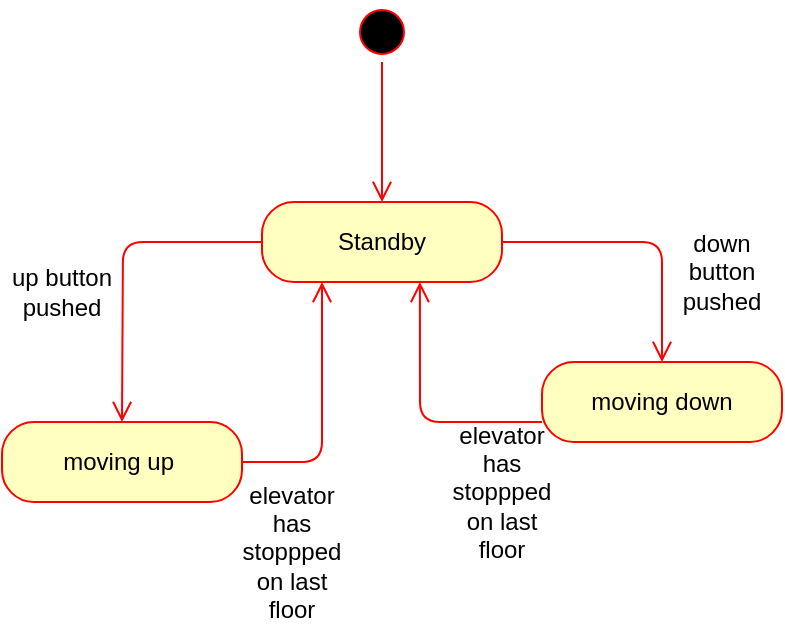 <mxfile>
    <diagram id="KLv-YrjOtTI-CFP10fM5" name="Page-1">
        <mxGraphModel dx="832" dy="518" grid="1" gridSize="10" guides="1" tooltips="1" connect="1" arrows="1" fold="1" page="1" pageScale="1" pageWidth="850" pageHeight="1100" math="0" shadow="0">
            <root>
                <mxCell id="0"/>
                <mxCell id="1" parent="0"/>
                <mxCell id="2" value="" style="ellipse;html=1;shape=startState;fillColor=#000000;strokeColor=#ff0000;" vertex="1" parent="1">
                    <mxGeometry x="255" y="20" width="30" height="30" as="geometry"/>
                </mxCell>
                <mxCell id="3" value="" style="edgeStyle=orthogonalEdgeStyle;html=1;verticalAlign=bottom;endArrow=open;endSize=8;strokeColor=#ff0000;entryX=0.5;entryY=0;entryDx=0;entryDy=0;" edge="1" source="2" parent="1" target="6">
                    <mxGeometry relative="1" as="geometry">
                        <mxPoint x="115" y="220" as="targetPoint"/>
                    </mxGeometry>
                </mxCell>
                <mxCell id="6" value="Standby" style="rounded=1;whiteSpace=wrap;html=1;arcSize=40;fontColor=#000000;fillColor=#ffffc0;strokeColor=#ff0000;" vertex="1" parent="1">
                    <mxGeometry x="210" y="120" width="120" height="40" as="geometry"/>
                </mxCell>
                <mxCell id="7" value="" style="edgeStyle=orthogonalEdgeStyle;html=1;verticalAlign=bottom;endArrow=open;endSize=8;strokeColor=#ff0000;" edge="1" source="6" parent="1" target="11">
                    <mxGeometry relative="1" as="geometry">
                        <mxPoint x="270" y="220" as="targetPoint"/>
                    </mxGeometry>
                </mxCell>
                <mxCell id="9" value="moving up&amp;nbsp;" style="rounded=1;whiteSpace=wrap;html=1;arcSize=40;fontColor=#000000;fillColor=#ffffc0;strokeColor=#ff0000;" vertex="1" parent="1">
                    <mxGeometry x="80" y="230" width="120" height="40" as="geometry"/>
                </mxCell>
                <mxCell id="10" value="" style="edgeStyle=orthogonalEdgeStyle;html=1;verticalAlign=bottom;endArrow=open;endSize=8;strokeColor=#ff0000;entryX=0.25;entryY=1;entryDx=0;entryDy=0;" edge="1" source="9" parent="1" target="6">
                    <mxGeometry relative="1" as="geometry">
                        <mxPoint x="230" y="390" as="targetPoint"/>
                    </mxGeometry>
                </mxCell>
                <mxCell id="11" value="moving down" style="rounded=1;whiteSpace=wrap;html=1;arcSize=40;fontColor=#000000;fillColor=#ffffc0;strokeColor=#ff0000;" vertex="1" parent="1">
                    <mxGeometry x="350" y="200" width="120" height="40" as="geometry"/>
                </mxCell>
                <mxCell id="12" value="" style="edgeStyle=orthogonalEdgeStyle;html=1;verticalAlign=bottom;endArrow=open;endSize=8;strokeColor=#ff0000;exitX=0;exitY=0.5;exitDx=0;exitDy=0;" edge="1" parent="1" source="6">
                    <mxGeometry relative="1" as="geometry">
                        <mxPoint x="140" y="230" as="targetPoint"/>
                        <mxPoint x="110" y="90" as="sourcePoint"/>
                    </mxGeometry>
                </mxCell>
                <mxCell id="13" value="" style="edgeStyle=orthogonalEdgeStyle;html=1;verticalAlign=bottom;endArrow=open;endSize=8;strokeColor=#ff0000;entryX=0.658;entryY=1;entryDx=0;entryDy=0;entryPerimeter=0;exitX=0;exitY=0.75;exitDx=0;exitDy=0;" edge="1" parent="1" source="11" target="6">
                    <mxGeometry relative="1" as="geometry">
                        <mxPoint x="410" y="280" as="targetPoint"/>
                        <mxPoint x="370" y="370" as="sourcePoint"/>
                    </mxGeometry>
                </mxCell>
                <mxCell id="14" value="up button pushed" style="text;html=1;strokeColor=none;fillColor=none;align=center;verticalAlign=middle;whiteSpace=wrap;rounded=0;" vertex="1" parent="1">
                    <mxGeometry x="80" y="150" width="60" height="30" as="geometry"/>
                </mxCell>
                <mxCell id="16" value="down button pushed" style="text;html=1;strokeColor=none;fillColor=none;align=center;verticalAlign=middle;whiteSpace=wrap;rounded=0;" vertex="1" parent="1">
                    <mxGeometry x="410" y="140" width="60" height="30" as="geometry"/>
                </mxCell>
                <mxCell id="17" value="elevator has stoppped on last floor" style="text;html=1;strokeColor=none;fillColor=none;align=center;verticalAlign=middle;whiteSpace=wrap;rounded=0;" vertex="1" parent="1">
                    <mxGeometry x="195" y="280" width="60" height="30" as="geometry"/>
                </mxCell>
                <mxCell id="19" value="elevator has stoppped on last floor" style="text;html=1;strokeColor=none;fillColor=none;align=center;verticalAlign=middle;whiteSpace=wrap;rounded=0;" vertex="1" parent="1">
                    <mxGeometry x="300" y="250" width="60" height="30" as="geometry"/>
                </mxCell>
            </root>
        </mxGraphModel>
    </diagram>
</mxfile>